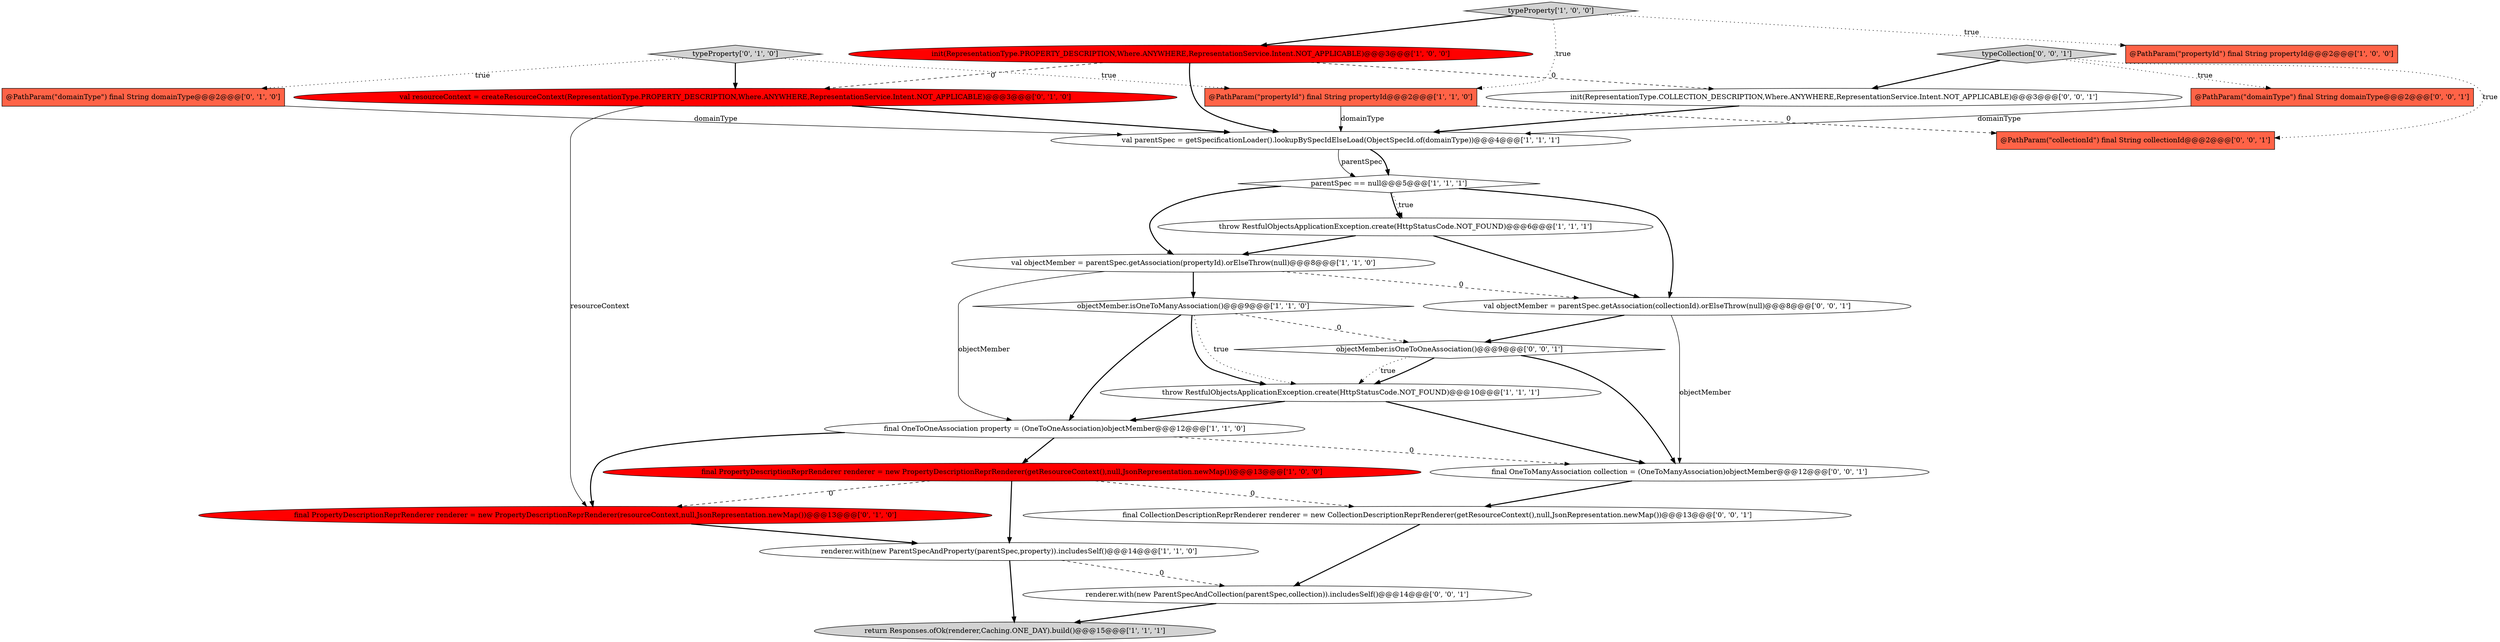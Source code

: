 digraph {
19 [style = filled, label = "final OneToManyAssociation collection = (OneToManyAssociation)objectMember@@@12@@@['0', '0', '1']", fillcolor = white, shape = ellipse image = "AAA0AAABBB3BBB"];
14 [style = filled, label = "final PropertyDescriptionReprRenderer renderer = new PropertyDescriptionReprRenderer(resourceContext,null,JsonRepresentation.newMap())@@@13@@@['0', '1', '0']", fillcolor = red, shape = ellipse image = "AAA1AAABBB2BBB"];
18 [style = filled, label = "final CollectionDescriptionReprRenderer renderer = new CollectionDescriptionReprRenderer(getResourceContext(),null,JsonRepresentation.newMap())@@@13@@@['0', '0', '1']", fillcolor = white, shape = ellipse image = "AAA0AAABBB3BBB"];
16 [style = filled, label = "typeProperty['0', '1', '0']", fillcolor = lightgray, shape = diamond image = "AAA0AAABBB2BBB"];
26 [style = filled, label = "init(RepresentationType.COLLECTION_DESCRIPTION,Where.ANYWHERE,RepresentationService.Intent.NOT_APPLICABLE)@@@3@@@['0', '0', '1']", fillcolor = white, shape = ellipse image = "AAA0AAABBB3BBB"];
9 [style = filled, label = "parentSpec == null@@@5@@@['1', '1', '1']", fillcolor = white, shape = diamond image = "AAA0AAABBB1BBB"];
17 [style = filled, label = "val resourceContext = createResourceContext(RepresentationType.PROPERTY_DESCRIPTION,Where.ANYWHERE,RepresentationService.Intent.NOT_APPLICABLE)@@@3@@@['0', '1', '0']", fillcolor = red, shape = ellipse image = "AAA1AAABBB2BBB"];
8 [style = filled, label = "return Responses.ofOk(renderer,Caching.ONE_DAY).build()@@@15@@@['1', '1', '1']", fillcolor = lightgray, shape = ellipse image = "AAA0AAABBB1BBB"];
4 [style = filled, label = "final OneToOneAssociation property = (OneToOneAssociation)objectMember@@@12@@@['1', '1', '0']", fillcolor = white, shape = ellipse image = "AAA0AAABBB1BBB"];
13 [style = filled, label = "typeProperty['1', '0', '0']", fillcolor = lightgray, shape = diamond image = "AAA0AAABBB1BBB"];
20 [style = filled, label = "@PathParam(\"domainType\") final String domainType@@@2@@@['0', '0', '1']", fillcolor = tomato, shape = box image = "AAA0AAABBB3BBB"];
10 [style = filled, label = "renderer.with(new ParentSpecAndProperty(parentSpec,property)).includesSelf()@@@14@@@['1', '1', '0']", fillcolor = white, shape = ellipse image = "AAA0AAABBB1BBB"];
15 [style = filled, label = "@PathParam(\"domainType\") final String domainType@@@2@@@['0', '1', '0']", fillcolor = tomato, shape = box image = "AAA0AAABBB2BBB"];
0 [style = filled, label = "throw RestfulObjectsApplicationException.create(HttpStatusCode.NOT_FOUND)@@@6@@@['1', '1', '1']", fillcolor = white, shape = ellipse image = "AAA0AAABBB1BBB"];
12 [style = filled, label = "init(RepresentationType.PROPERTY_DESCRIPTION,Where.ANYWHERE,RepresentationService.Intent.NOT_APPLICABLE)@@@3@@@['1', '0', '0']", fillcolor = red, shape = ellipse image = "AAA1AAABBB1BBB"];
11 [style = filled, label = "@PathParam(\"propertyId\") final String propertyId@@@2@@@['1', '1', '0']", fillcolor = tomato, shape = box image = "AAA0AAABBB1BBB"];
23 [style = filled, label = "renderer.with(new ParentSpecAndCollection(parentSpec,collection)).includesSelf()@@@14@@@['0', '0', '1']", fillcolor = white, shape = ellipse image = "AAA0AAABBB3BBB"];
6 [style = filled, label = "@PathParam(\"propertyId\") final String propertyId@@@2@@@['1', '0', '0']", fillcolor = tomato, shape = box image = "AAA0AAABBB1BBB"];
3 [style = filled, label = "val objectMember = parentSpec.getAssociation(propertyId).orElseThrow(null)@@@8@@@['1', '1', '0']", fillcolor = white, shape = ellipse image = "AAA0AAABBB1BBB"];
25 [style = filled, label = "typeCollection['0', '0', '1']", fillcolor = lightgray, shape = diamond image = "AAA0AAABBB3BBB"];
7 [style = filled, label = "final PropertyDescriptionReprRenderer renderer = new PropertyDescriptionReprRenderer(getResourceContext(),null,JsonRepresentation.newMap())@@@13@@@['1', '0', '0']", fillcolor = red, shape = ellipse image = "AAA1AAABBB1BBB"];
21 [style = filled, label = "@PathParam(\"collectionId\") final String collectionId@@@2@@@['0', '0', '1']", fillcolor = tomato, shape = box image = "AAA0AAABBB3BBB"];
2 [style = filled, label = "objectMember.isOneToManyAssociation()@@@9@@@['1', '1', '0']", fillcolor = white, shape = diamond image = "AAA0AAABBB1BBB"];
5 [style = filled, label = "throw RestfulObjectsApplicationException.create(HttpStatusCode.NOT_FOUND)@@@10@@@['1', '1', '1']", fillcolor = white, shape = ellipse image = "AAA0AAABBB1BBB"];
1 [style = filled, label = "val parentSpec = getSpecificationLoader().lookupBySpecIdElseLoad(ObjectSpecId.of(domainType))@@@4@@@['1', '1', '1']", fillcolor = white, shape = ellipse image = "AAA0AAABBB1BBB"];
24 [style = filled, label = "val objectMember = parentSpec.getAssociation(collectionId).orElseThrow(null)@@@8@@@['0', '0', '1']", fillcolor = white, shape = ellipse image = "AAA0AAABBB3BBB"];
22 [style = filled, label = "objectMember.isOneToOneAssociation()@@@9@@@['0', '0', '1']", fillcolor = white, shape = diamond image = "AAA0AAABBB3BBB"];
0->3 [style = bold, label=""];
13->6 [style = dotted, label="true"];
4->14 [style = bold, label=""];
19->18 [style = bold, label=""];
9->0 [style = dotted, label="true"];
1->9 [style = solid, label="parentSpec"];
20->1 [style = solid, label="domainType"];
9->0 [style = bold, label=""];
17->1 [style = bold, label=""];
18->23 [style = bold, label=""];
7->18 [style = dashed, label="0"];
22->19 [style = bold, label=""];
7->10 [style = bold, label=""];
7->14 [style = dashed, label="0"];
26->1 [style = bold, label=""];
3->24 [style = dashed, label="0"];
12->17 [style = dashed, label="0"];
14->10 [style = bold, label=""];
16->17 [style = bold, label=""];
15->1 [style = solid, label="domainType"];
23->8 [style = bold, label=""];
17->14 [style = solid, label="resourceContext"];
12->1 [style = bold, label=""];
2->4 [style = bold, label=""];
24->22 [style = bold, label=""];
22->5 [style = bold, label=""];
4->7 [style = bold, label=""];
1->9 [style = bold, label=""];
22->5 [style = dotted, label="true"];
12->26 [style = dashed, label="0"];
5->19 [style = bold, label=""];
13->12 [style = bold, label=""];
3->2 [style = bold, label=""];
11->1 [style = solid, label="domainType"];
10->8 [style = bold, label=""];
3->4 [style = solid, label="objectMember"];
24->19 [style = solid, label="objectMember"];
0->24 [style = bold, label=""];
5->4 [style = bold, label=""];
25->26 [style = bold, label=""];
25->20 [style = dotted, label="true"];
9->3 [style = bold, label=""];
13->11 [style = dotted, label="true"];
4->19 [style = dashed, label="0"];
2->5 [style = dotted, label="true"];
16->11 [style = dotted, label="true"];
2->22 [style = dashed, label="0"];
9->24 [style = bold, label=""];
10->23 [style = dashed, label="0"];
25->21 [style = dotted, label="true"];
2->5 [style = bold, label=""];
16->15 [style = dotted, label="true"];
11->21 [style = dashed, label="0"];
}
